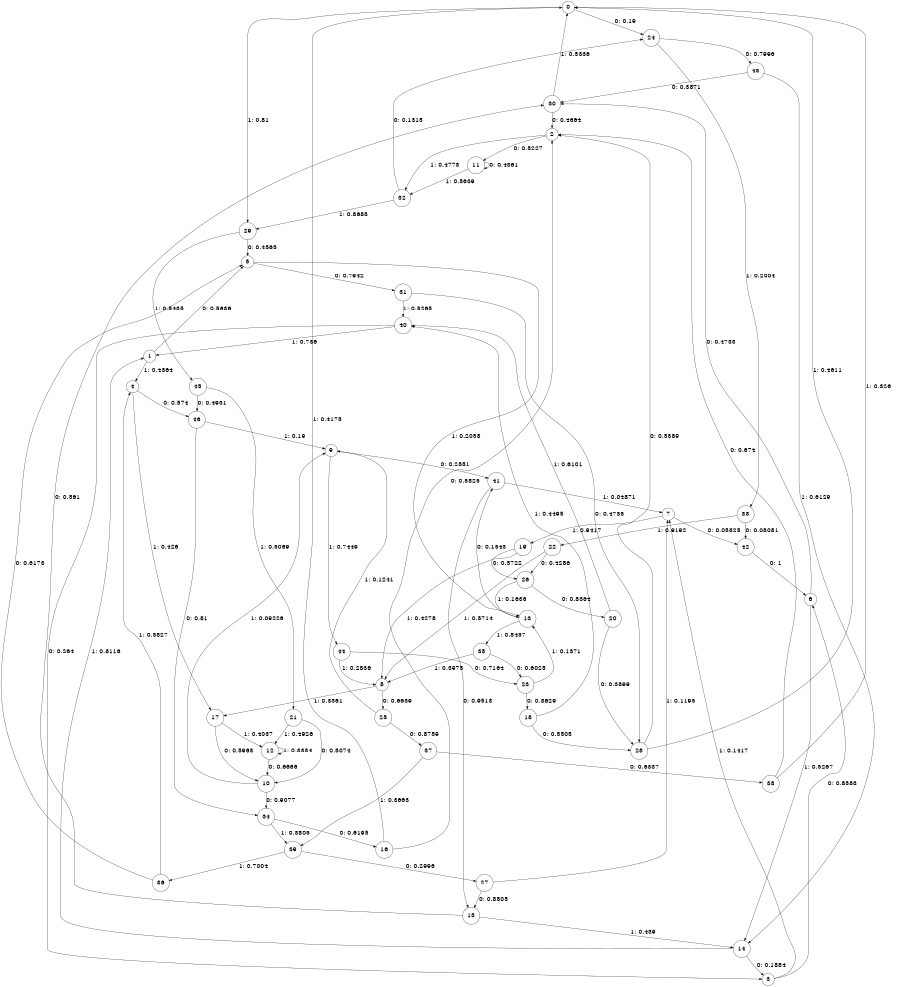 digraph "ch11faceL8" {
size = "6,8.5";
ratio = "fill";
node [shape = circle];
node [fontsize = 24];
edge [fontsize = 24];
0 -> 24 [label = "0: 0.19     "];
0 -> 29 [label = "1: 0.81     "];
1 -> 5 [label = "0: 0.5636   "];
1 -> 4 [label = "1: 0.4364   "];
2 -> 11 [label = "0: 0.5227   "];
2 -> 32 [label = "1: 0.4773   "];
3 -> 6 [label = "0: 0.8583   "];
3 -> 7 [label = "1: 0.1417   "];
4 -> 46 [label = "0: 0.574    "];
4 -> 17 [label = "1: 0.426    "];
5 -> 31 [label = "0: 0.7942   "];
5 -> 13 [label = "1: 0.2058   "];
6 -> 30 [label = "0: 0.4733   "];
6 -> 14 [label = "1: 0.5267   "];
7 -> 42 [label = "0: 0.05825  "];
7 -> 19 [label = "1: 0.9417   "];
8 -> 25 [label = "0: 0.6639   "];
8 -> 17 [label = "1: 0.3361   "];
9 -> 41 [label = "0: 0.2551   "];
9 -> 44 [label = "1: 0.7449   "];
10 -> 34 [label = "0: 0.9077   "];
10 -> 9 [label = "1: 0.09226  "];
11 -> 11 [label = "0: 0.4361   "];
11 -> 32 [label = "1: 0.5639   "];
12 -> 10 [label = "0: 0.6666   "];
12 -> 12 [label = "1: 0.3334   "];
13 -> 41 [label = "0: 0.1543   "];
13 -> 35 [label = "1: 0.8457   "];
14 -> 3 [label = "0: 0.1884   "];
14 -> 1 [label = "1: 0.8116   "];
15 -> 30 [label = "0: 0.561    "];
15 -> 14 [label = "1: 0.439    "];
16 -> 2 [label = "0: 0.5825   "];
16 -> 0 [label = "1: 0.4175   "];
17 -> 10 [label = "0: 0.5963   "];
17 -> 12 [label = "1: 0.4037   "];
18 -> 28 [label = "0: 0.5505   "];
18 -> 40 [label = "1: 0.4495   "];
19 -> 26 [label = "0: 0.5722   "];
19 -> 8 [label = "1: 0.4278   "];
20 -> 28 [label = "0: 0.3899   "];
20 -> 40 [label = "1: 0.6101   "];
21 -> 10 [label = "0: 0.5074   "];
21 -> 12 [label = "1: 0.4926   "];
22 -> 26 [label = "0: 0.4286   "];
22 -> 8 [label = "1: 0.5714   "];
23 -> 18 [label = "0: 0.8629   "];
23 -> 13 [label = "1: 0.1371   "];
24 -> 43 [label = "0: 0.7996   "];
24 -> 33 [label = "1: 0.2004   "];
25 -> 37 [label = "0: 0.8759   "];
25 -> 9 [label = "1: 0.1241   "];
26 -> 20 [label = "0: 0.8364   "];
26 -> 13 [label = "1: 0.1636   "];
27 -> 15 [label = "0: 0.8805   "];
27 -> 7 [label = "1: 0.1195   "];
28 -> 2 [label = "0: 0.5389   "];
28 -> 0 [label = "1: 0.4611   "];
29 -> 5 [label = "0: 0.4565   "];
29 -> 45 [label = "1: 0.5435   "];
30 -> 2 [label = "0: 0.4664   "];
30 -> 0 [label = "1: 0.5336   "];
31 -> 28 [label = "0: 0.4735   "];
31 -> 40 [label = "1: 0.5265   "];
32 -> 24 [label = "0: 0.1315   "];
32 -> 29 [label = "1: 0.8685   "];
33 -> 42 [label = "0: 0.08081  "];
33 -> 22 [label = "1: 0.9192   "];
34 -> 16 [label = "0: 0.6195   "];
34 -> 39 [label = "1: 0.3805   "];
35 -> 23 [label = "0: 0.6025   "];
35 -> 8 [label = "1: 0.3975   "];
36 -> 5 [label = "0: 0.6173   "];
36 -> 4 [label = "1: 0.3827   "];
37 -> 38 [label = "0: 0.6337   "];
37 -> 39 [label = "1: 0.3663   "];
38 -> 2 [label = "0: 0.674    "];
38 -> 0 [label = "1: 0.326    "];
39 -> 27 [label = "0: 0.2996   "];
39 -> 36 [label = "1: 0.7004   "];
40 -> 3 [label = "0: 0.264    "];
40 -> 1 [label = "1: 0.736    "];
41 -> 15 [label = "0: 0.9513   "];
41 -> 7 [label = "1: 0.04871  "];
42 -> 6 [label = "0: 1        "];
43 -> 30 [label = "0: 0.3871   "];
43 -> 14 [label = "1: 0.6129   "];
44 -> 23 [label = "0: 0.7164   "];
44 -> 8 [label = "1: 0.2836   "];
45 -> 46 [label = "0: 0.4931   "];
45 -> 21 [label = "1: 0.5069   "];
46 -> 34 [label = "0: 0.81     "];
46 -> 9 [label = "1: 0.19     "];
}